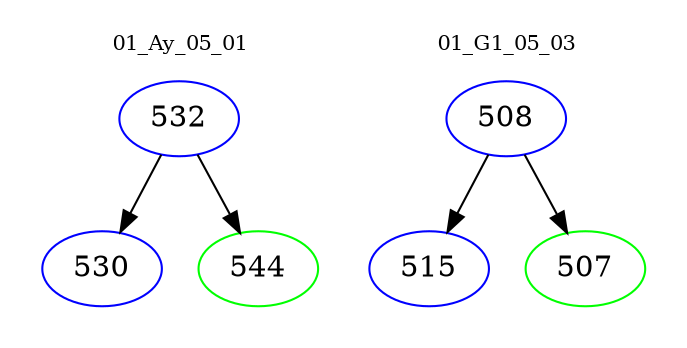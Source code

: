 digraph{
subgraph cluster_0 {
color = white
label = "01_Ay_05_01";
fontsize=10;
T0_532 [label="532", color="blue"]
T0_532 -> T0_530 [color="black"]
T0_530 [label="530", color="blue"]
T0_532 -> T0_544 [color="black"]
T0_544 [label="544", color="green"]
}
subgraph cluster_1 {
color = white
label = "01_G1_05_03";
fontsize=10;
T1_508 [label="508", color="blue"]
T1_508 -> T1_515 [color="black"]
T1_515 [label="515", color="blue"]
T1_508 -> T1_507 [color="black"]
T1_507 [label="507", color="green"]
}
}

